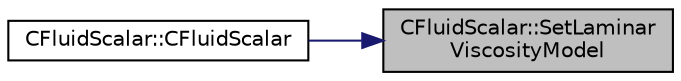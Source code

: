 digraph "CFluidScalar::SetLaminarViscosityModel"
{
 // LATEX_PDF_SIZE
  edge [fontname="Helvetica",fontsize="10",labelfontname="Helvetica",labelfontsize="10"];
  node [fontname="Helvetica",fontsize="10",shape=record];
  rankdir="RL";
  Node1 [label="CFluidScalar::SetLaminar\lViscosityModel",height=0.2,width=0.4,color="black", fillcolor="grey75", style="filled", fontcolor="black",tooltip="Set viscosity model."];
  Node1 -> Node2 [dir="back",color="midnightblue",fontsize="10",style="solid",fontname="Helvetica"];
  Node2 [label="CFluidScalar::CFluidScalar",height=0.2,width=0.4,color="black", fillcolor="white", style="filled",URL="$classCFluidScalar.html#a0424cef1839c30dde36bd1d0cab8ffdd",tooltip="Constructor of the class."];
}
